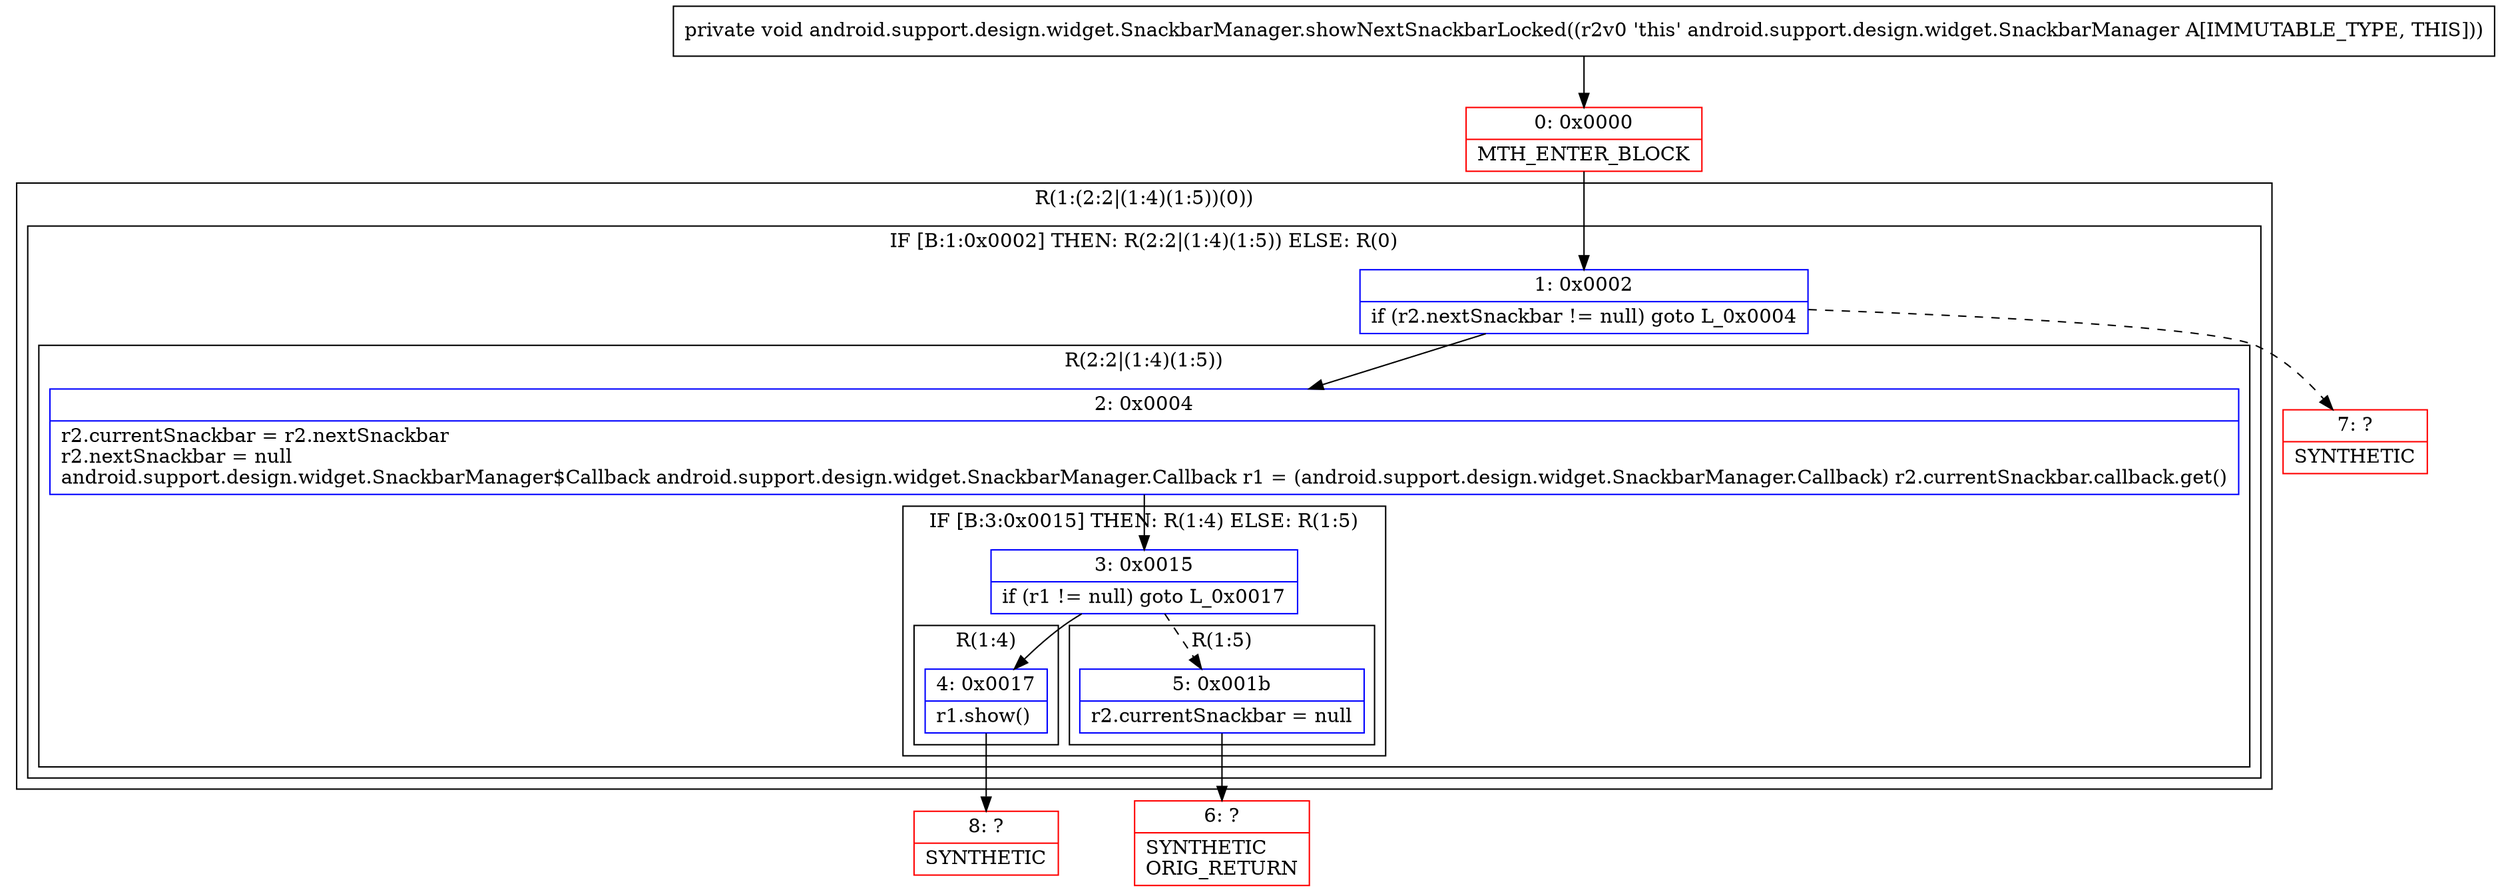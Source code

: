 digraph "CFG forandroid.support.design.widget.SnackbarManager.showNextSnackbarLocked()V" {
subgraph cluster_Region_309877100 {
label = "R(1:(2:2|(1:4)(1:5))(0))";
node [shape=record,color=blue];
subgraph cluster_IfRegion_541641142 {
label = "IF [B:1:0x0002] THEN: R(2:2|(1:4)(1:5)) ELSE: R(0)";
node [shape=record,color=blue];
Node_1 [shape=record,label="{1\:\ 0x0002|if (r2.nextSnackbar != null) goto L_0x0004\l}"];
subgraph cluster_Region_437041141 {
label = "R(2:2|(1:4)(1:5))";
node [shape=record,color=blue];
Node_2 [shape=record,label="{2\:\ 0x0004|r2.currentSnackbar = r2.nextSnackbar\lr2.nextSnackbar = null\landroid.support.design.widget.SnackbarManager$Callback android.support.design.widget.SnackbarManager.Callback r1 = (android.support.design.widget.SnackbarManager.Callback) r2.currentSnackbar.callback.get()\l}"];
subgraph cluster_IfRegion_595329216 {
label = "IF [B:3:0x0015] THEN: R(1:4) ELSE: R(1:5)";
node [shape=record,color=blue];
Node_3 [shape=record,label="{3\:\ 0x0015|if (r1 != null) goto L_0x0017\l}"];
subgraph cluster_Region_1693846173 {
label = "R(1:4)";
node [shape=record,color=blue];
Node_4 [shape=record,label="{4\:\ 0x0017|r1.show()\l}"];
}
subgraph cluster_Region_219108560 {
label = "R(1:5)";
node [shape=record,color=blue];
Node_5 [shape=record,label="{5\:\ 0x001b|r2.currentSnackbar = null\l}"];
}
}
}
subgraph cluster_Region_325870984 {
label = "R(0)";
node [shape=record,color=blue];
}
}
}
Node_0 [shape=record,color=red,label="{0\:\ 0x0000|MTH_ENTER_BLOCK\l}"];
Node_6 [shape=record,color=red,label="{6\:\ ?|SYNTHETIC\lORIG_RETURN\l}"];
Node_7 [shape=record,color=red,label="{7\:\ ?|SYNTHETIC\l}"];
Node_8 [shape=record,color=red,label="{8\:\ ?|SYNTHETIC\l}"];
MethodNode[shape=record,label="{private void android.support.design.widget.SnackbarManager.showNextSnackbarLocked((r2v0 'this' android.support.design.widget.SnackbarManager A[IMMUTABLE_TYPE, THIS])) }"];
MethodNode -> Node_0;
Node_1 -> Node_2;
Node_1 -> Node_7[style=dashed];
Node_2 -> Node_3;
Node_3 -> Node_4;
Node_3 -> Node_5[style=dashed];
Node_4 -> Node_8;
Node_5 -> Node_6;
Node_0 -> Node_1;
}

